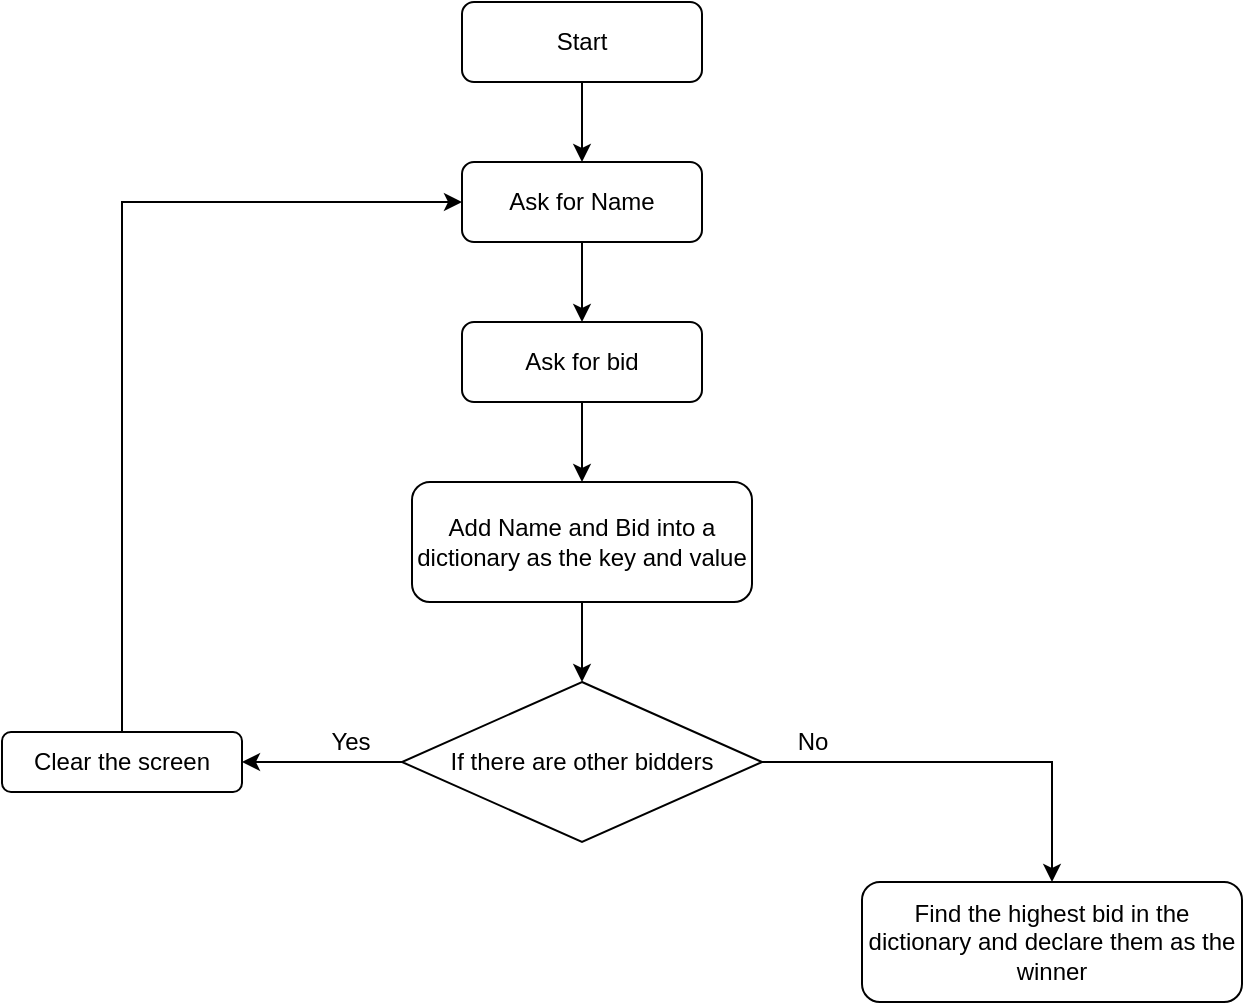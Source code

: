<mxfile version="17.2.1" type="device"><diagram id="C5RBs43oDa-KdzZeNtuy" name="Page-1"><mxGraphModel dx="946" dy="499" grid="1" gridSize="10" guides="1" tooltips="1" connect="1" arrows="1" fold="1" page="1" pageScale="1" pageWidth="827" pageHeight="1169" math="0" shadow="0"><root><mxCell id="WIyWlLk6GJQsqaUBKTNV-0"/><mxCell id="WIyWlLk6GJQsqaUBKTNV-1" parent="WIyWlLk6GJQsqaUBKTNV-0"/><mxCell id="KoSwMRkV3x7IoMTKer2n-13" style="edgeStyle=orthogonalEdgeStyle;rounded=0;orthogonalLoop=1;jettySize=auto;html=1;exitX=0.5;exitY=1;exitDx=0;exitDy=0;entryX=0.5;entryY=0;entryDx=0;entryDy=0;" edge="1" parent="WIyWlLk6GJQsqaUBKTNV-1" source="KoSwMRkV3x7IoMTKer2n-2" target="KoSwMRkV3x7IoMTKer2n-6"><mxGeometry relative="1" as="geometry"/></mxCell><mxCell id="KoSwMRkV3x7IoMTKer2n-2" value="Start" style="rounded=1;whiteSpace=wrap;html=1;" vertex="1" parent="WIyWlLk6GJQsqaUBKTNV-1"><mxGeometry x="360" y="80" width="120" height="40" as="geometry"/></mxCell><mxCell id="KoSwMRkV3x7IoMTKer2n-17" style="edgeStyle=orthogonalEdgeStyle;rounded=0;orthogonalLoop=1;jettySize=auto;html=1;exitX=0.5;exitY=0;exitDx=0;exitDy=0;entryX=0;entryY=0.5;entryDx=0;entryDy=0;" edge="1" parent="WIyWlLk6GJQsqaUBKTNV-1" source="KoSwMRkV3x7IoMTKer2n-3" target="KoSwMRkV3x7IoMTKer2n-6"><mxGeometry relative="1" as="geometry"/></mxCell><mxCell id="KoSwMRkV3x7IoMTKer2n-3" value="Clear the screen" style="rounded=1;whiteSpace=wrap;html=1;" vertex="1" parent="WIyWlLk6GJQsqaUBKTNV-1"><mxGeometry x="130" y="445" width="120" height="30" as="geometry"/></mxCell><mxCell id="KoSwMRkV3x7IoMTKer2n-16" style="edgeStyle=orthogonalEdgeStyle;rounded=0;orthogonalLoop=1;jettySize=auto;html=1;exitX=0.5;exitY=1;exitDx=0;exitDy=0;entryX=0.5;entryY=0;entryDx=0;entryDy=0;" edge="1" parent="WIyWlLk6GJQsqaUBKTNV-1" source="KoSwMRkV3x7IoMTKer2n-4" target="KoSwMRkV3x7IoMTKer2n-8"><mxGeometry relative="1" as="geometry"/></mxCell><mxCell id="KoSwMRkV3x7IoMTKer2n-4" value="Add Name and Bid into a dictionary as the key and value" style="rounded=1;whiteSpace=wrap;html=1;" vertex="1" parent="WIyWlLk6GJQsqaUBKTNV-1"><mxGeometry x="335" y="320" width="170" height="60" as="geometry"/></mxCell><mxCell id="KoSwMRkV3x7IoMTKer2n-15" style="edgeStyle=orthogonalEdgeStyle;rounded=0;orthogonalLoop=1;jettySize=auto;html=1;exitX=0.5;exitY=1;exitDx=0;exitDy=0;entryX=0.5;entryY=0;entryDx=0;entryDy=0;" edge="1" parent="WIyWlLk6GJQsqaUBKTNV-1" source="KoSwMRkV3x7IoMTKer2n-5" target="KoSwMRkV3x7IoMTKer2n-4"><mxGeometry relative="1" as="geometry"/></mxCell><mxCell id="KoSwMRkV3x7IoMTKer2n-5" value="Ask for bid" style="rounded=1;whiteSpace=wrap;html=1;" vertex="1" parent="WIyWlLk6GJQsqaUBKTNV-1"><mxGeometry x="360" y="240" width="120" height="40" as="geometry"/></mxCell><mxCell id="KoSwMRkV3x7IoMTKer2n-14" style="edgeStyle=orthogonalEdgeStyle;rounded=0;orthogonalLoop=1;jettySize=auto;html=1;exitX=0.5;exitY=1;exitDx=0;exitDy=0;entryX=0.5;entryY=0;entryDx=0;entryDy=0;" edge="1" parent="WIyWlLk6GJQsqaUBKTNV-1" source="KoSwMRkV3x7IoMTKer2n-6" target="KoSwMRkV3x7IoMTKer2n-5"><mxGeometry relative="1" as="geometry"/></mxCell><mxCell id="KoSwMRkV3x7IoMTKer2n-6" value="Ask for Name" style="rounded=1;whiteSpace=wrap;html=1;" vertex="1" parent="WIyWlLk6GJQsqaUBKTNV-1"><mxGeometry x="360" y="160" width="120" height="40" as="geometry"/></mxCell><mxCell id="KoSwMRkV3x7IoMTKer2n-7" value="Find the highest bid in the dictionary and declare them as the winner" style="rounded=1;whiteSpace=wrap;html=1;" vertex="1" parent="WIyWlLk6GJQsqaUBKTNV-1"><mxGeometry x="560" y="520" width="190" height="60" as="geometry"/></mxCell><mxCell id="KoSwMRkV3x7IoMTKer2n-9" style="edgeStyle=orthogonalEdgeStyle;rounded=0;orthogonalLoop=1;jettySize=auto;html=1;exitX=1;exitY=0.5;exitDx=0;exitDy=0;entryX=0.5;entryY=0;entryDx=0;entryDy=0;" edge="1" parent="WIyWlLk6GJQsqaUBKTNV-1" source="KoSwMRkV3x7IoMTKer2n-8" target="KoSwMRkV3x7IoMTKer2n-7"><mxGeometry relative="1" as="geometry"/></mxCell><mxCell id="KoSwMRkV3x7IoMTKer2n-11" style="edgeStyle=orthogonalEdgeStyle;rounded=0;orthogonalLoop=1;jettySize=auto;html=1;exitX=0;exitY=0.5;exitDx=0;exitDy=0;entryX=1;entryY=0.5;entryDx=0;entryDy=0;" edge="1" parent="WIyWlLk6GJQsqaUBKTNV-1" source="KoSwMRkV3x7IoMTKer2n-8" target="KoSwMRkV3x7IoMTKer2n-3"><mxGeometry relative="1" as="geometry"/></mxCell><mxCell id="KoSwMRkV3x7IoMTKer2n-8" value="If there are other bidders" style="rhombus;whiteSpace=wrap;html=1;" vertex="1" parent="WIyWlLk6GJQsqaUBKTNV-1"><mxGeometry x="330" y="420" width="180" height="80" as="geometry"/></mxCell><mxCell id="KoSwMRkV3x7IoMTKer2n-10" value="No" style="text;html=1;align=center;verticalAlign=middle;resizable=0;points=[];autosize=1;strokeColor=none;fillColor=none;" vertex="1" parent="WIyWlLk6GJQsqaUBKTNV-1"><mxGeometry x="520" y="440" width="30" height="20" as="geometry"/></mxCell><mxCell id="KoSwMRkV3x7IoMTKer2n-12" value="Yes" style="text;html=1;align=center;verticalAlign=middle;resizable=0;points=[];autosize=1;strokeColor=none;fillColor=none;" vertex="1" parent="WIyWlLk6GJQsqaUBKTNV-1"><mxGeometry x="284" y="440" width="40" height="20" as="geometry"/></mxCell></root></mxGraphModel></diagram></mxfile>
